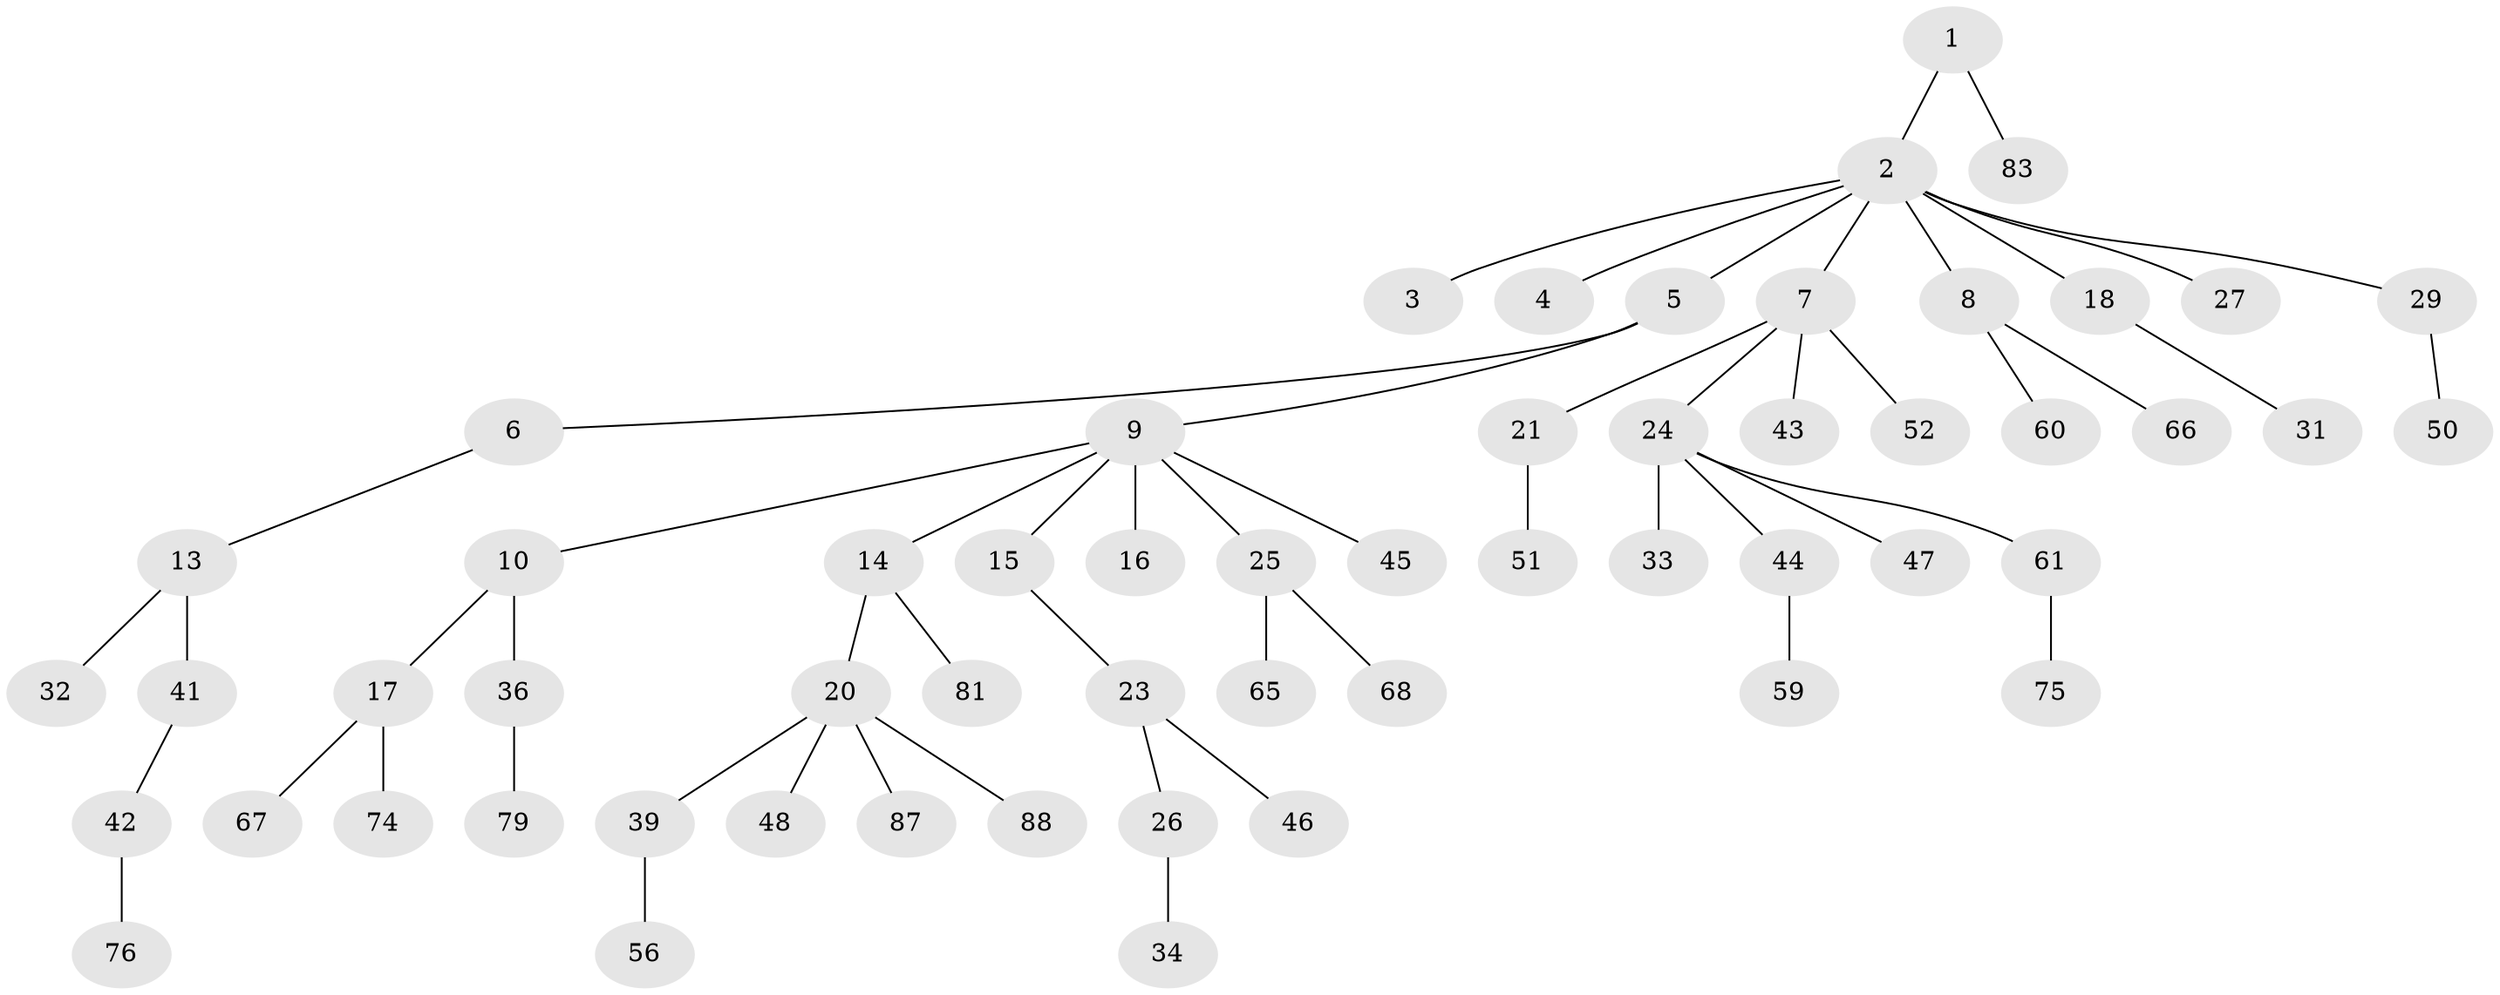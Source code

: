 // original degree distribution, {3: 0.14606741573033707, 10: 0.011235955056179775, 1: 0.5280898876404494, 4: 0.0898876404494382, 6: 0.02247191011235955, 2: 0.20224719101123595}
// Generated by graph-tools (version 1.1) at 2025/42/03/06/25 10:42:04]
// undirected, 57 vertices, 56 edges
graph export_dot {
graph [start="1"]
  node [color=gray90,style=filled];
  1 [super="+57"];
  2 [super="+38"];
  3;
  4;
  5 [super="+77"];
  6 [super="+35"];
  7 [super="+12"];
  8 [super="+78"];
  9 [super="+11"];
  10 [super="+70"];
  13 [super="+28"];
  14 [super="+19"];
  15;
  16 [super="+84"];
  17 [super="+22"];
  18 [super="+54"];
  20 [super="+37"];
  21 [super="+49"];
  23 [super="+89"];
  24 [super="+62"];
  25 [super="+53"];
  26 [super="+30"];
  27 [super="+58"];
  29 [super="+73"];
  31;
  32 [super="+40"];
  33;
  34;
  36 [super="+63"];
  39 [super="+71"];
  41;
  42 [super="+80"];
  43 [super="+72"];
  44 [super="+55"];
  45;
  46;
  47;
  48;
  50;
  51 [super="+64"];
  52 [super="+69"];
  56 [super="+82"];
  59;
  60;
  61;
  65;
  66;
  67;
  68;
  74 [super="+86"];
  75 [super="+85"];
  76;
  79;
  81;
  83;
  87;
  88;
  1 -- 2;
  1 -- 83;
  2 -- 3;
  2 -- 4;
  2 -- 5;
  2 -- 7;
  2 -- 8;
  2 -- 18;
  2 -- 27;
  2 -- 29;
  5 -- 6;
  5 -- 9;
  6 -- 13;
  7 -- 21;
  7 -- 52;
  7 -- 24;
  7 -- 43;
  8 -- 60;
  8 -- 66;
  9 -- 10;
  9 -- 14;
  9 -- 16;
  9 -- 25;
  9 -- 45;
  9 -- 15;
  10 -- 17;
  10 -- 36;
  13 -- 32;
  13 -- 41;
  14 -- 81;
  14 -- 20;
  15 -- 23;
  17 -- 67;
  17 -- 74;
  18 -- 31;
  20 -- 39;
  20 -- 87;
  20 -- 48;
  20 -- 88;
  21 -- 51;
  23 -- 26;
  23 -- 46;
  24 -- 33;
  24 -- 44;
  24 -- 47;
  24 -- 61;
  25 -- 65;
  25 -- 68;
  26 -- 34;
  29 -- 50;
  36 -- 79;
  39 -- 56;
  41 -- 42;
  42 -- 76;
  44 -- 59;
  61 -- 75;
}
